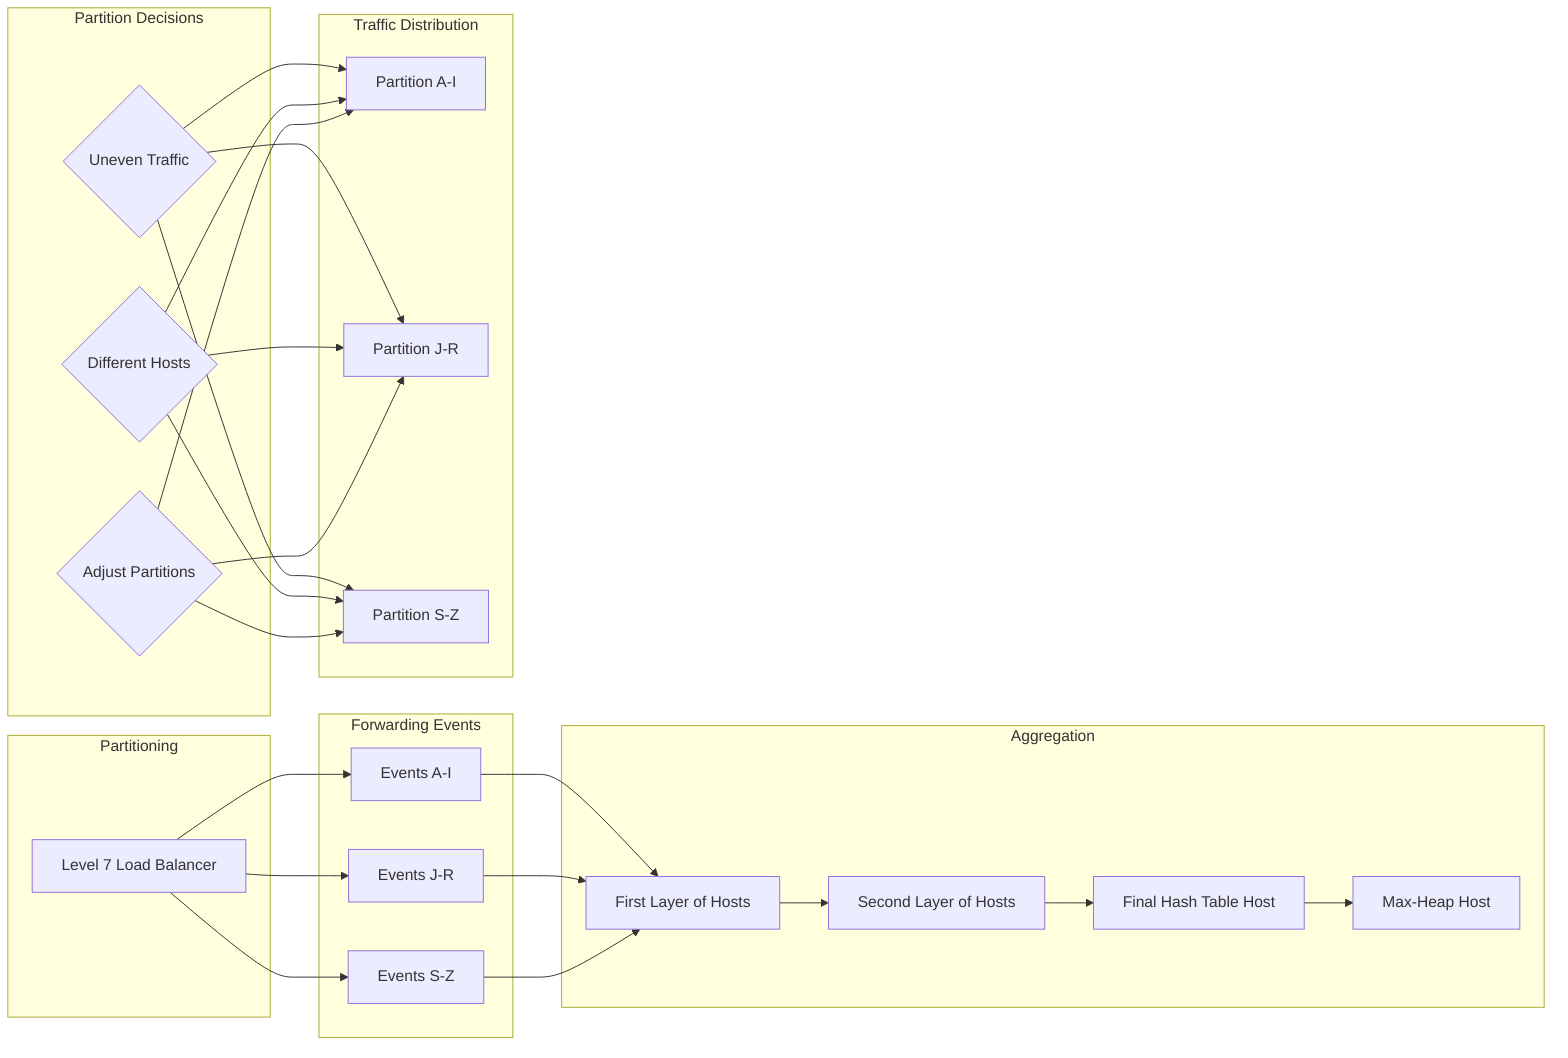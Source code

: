 graph LR
    subgraph Partitioning
        A[Level 7 Load Balancer]
    end

    subgraph Forwarding Events
        B[Events A-I]
        C[Events J-R]
        D[Events S-Z]
    end

    subgraph Aggregation
        E[First Layer of Hosts]
        F[Second Layer of Hosts]
        G[Final Hash Table Host]
        H[Max-Heap Host]
    end

    subgraph Traffic Distribution
        I[Partition A-I]
        J[Partition J-R]
        K[Partition S-Z]
    end

    subgraph Partition Decisions
        L{Uneven Traffic}
        M{Different Hosts}
        N{Adjust Partitions}
    end

    A --> B
    A --> C
    A --> D
    B --> E
    C --> E
    D --> E
    E --> F
    F --> G
    G --> H
    L --> I
    L --> J
    L --> K
    M --> I
    M --> J
    M --> K
    N --> I
    N --> J
    N --> K